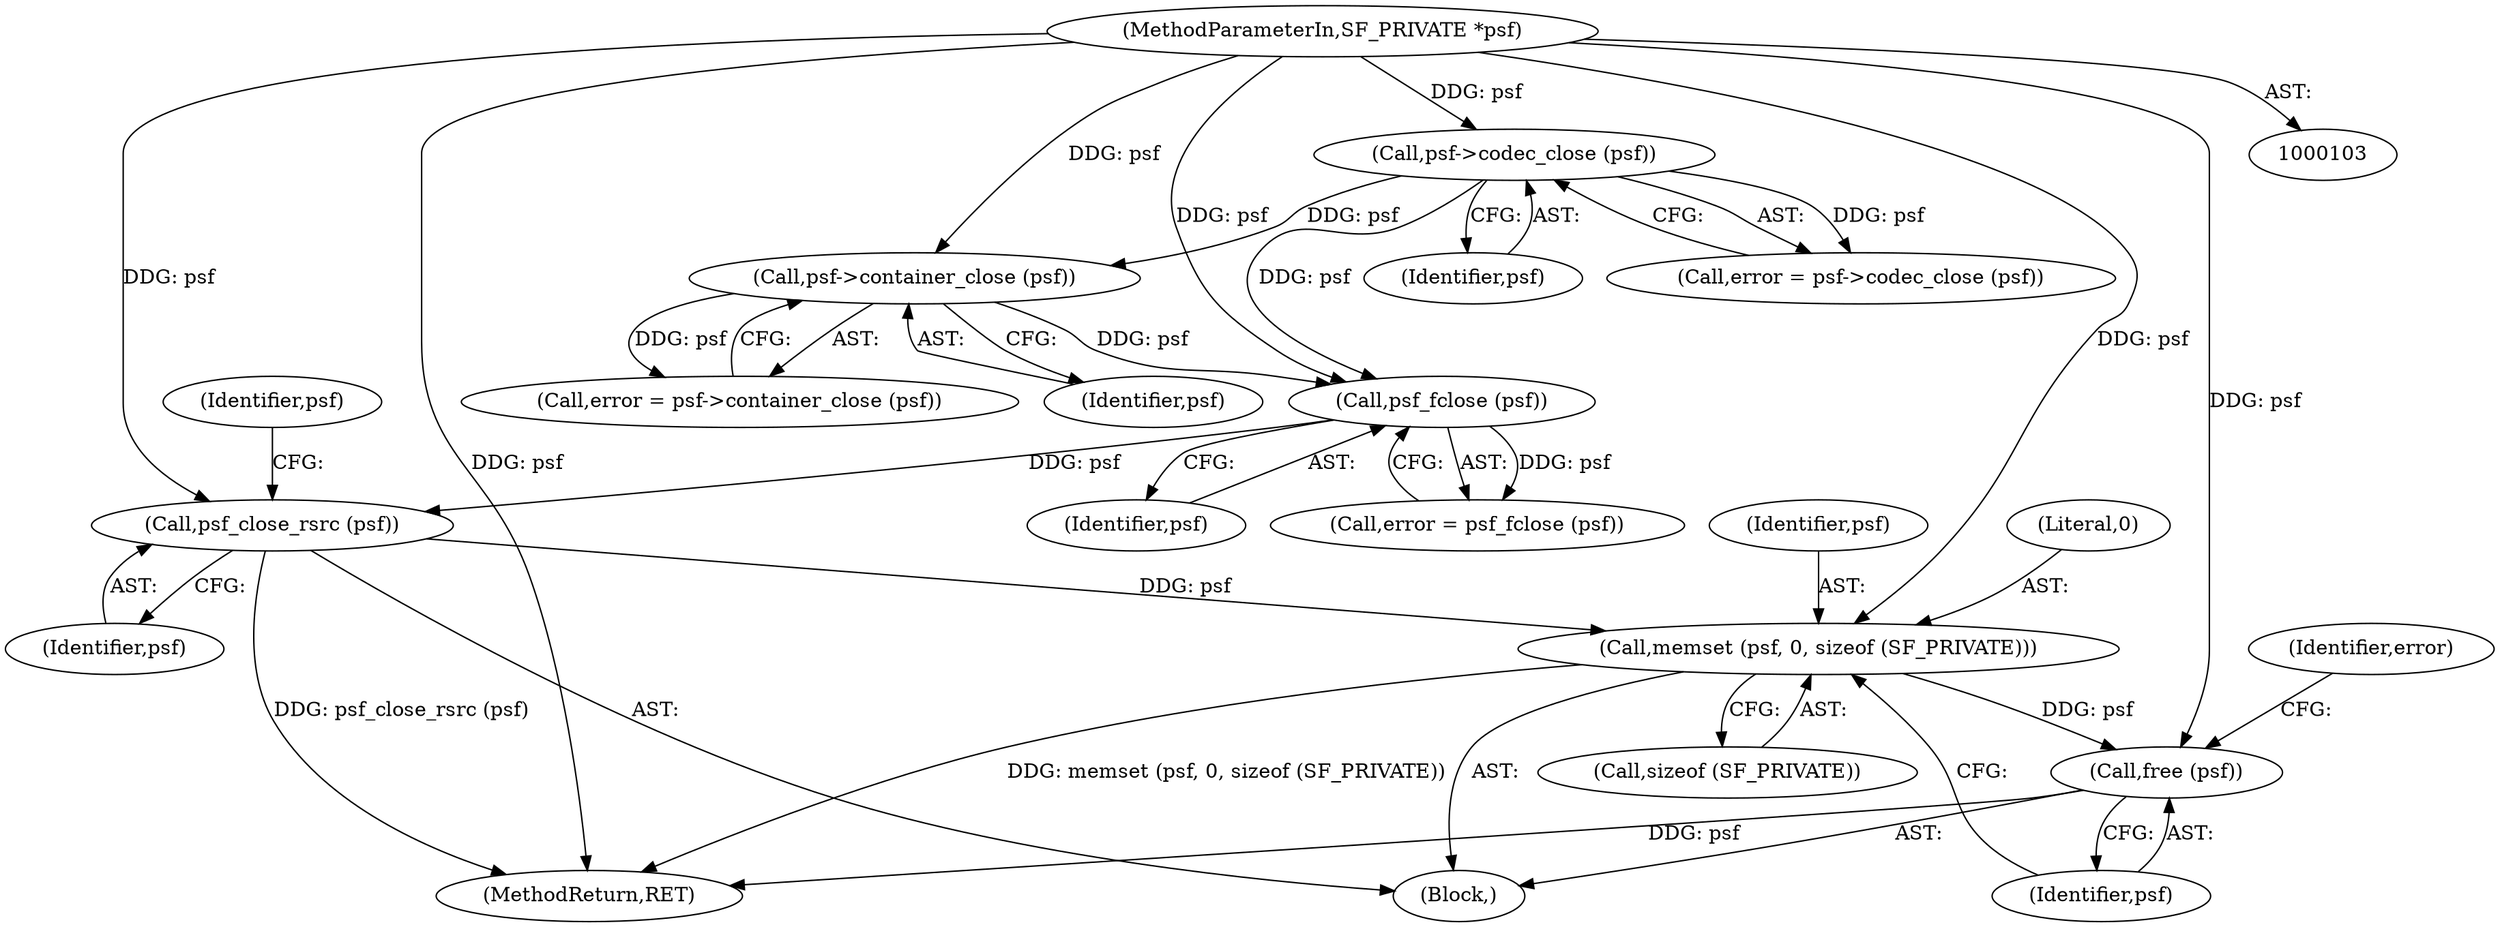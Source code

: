 digraph "0_libsndfile_708e996c87c5fae77b104ccfeb8f6db784c32074_18@API" {
"1000244" [label="(Call,memset (psf, 0, sizeof (SF_PRIVATE)))"];
"1000137" [label="(Call,psf_close_rsrc (psf))"];
"1000135" [label="(Call,psf_fclose (psf))"];
"1000131" [label="(Call,psf->container_close (psf))"];
"1000118" [label="(Call,psf->codec_close (psf))"];
"1000104" [label="(MethodParameterIn,SF_PRIVATE *psf)"];
"1000249" [label="(Call,free (psf))"];
"1000246" [label="(Literal,0)"];
"1000244" [label="(Call,memset (psf, 0, sizeof (SF_PRIVATE)))"];
"1000249" [label="(Call,free (psf))"];
"1000142" [label="(Identifier,psf)"];
"1000138" [label="(Identifier,psf)"];
"1000119" [label="(Identifier,psf)"];
"1000105" [label="(Block,)"];
"1000118" [label="(Call,psf->codec_close (psf))"];
"1000136" [label="(Identifier,psf)"];
"1000253" [label="(MethodReturn,RET)"];
"1000135" [label="(Call,psf_fclose (psf))"];
"1000129" [label="(Call,error = psf->container_close (psf))"];
"1000131" [label="(Call,psf->container_close (psf))"];
"1000133" [label="(Call,error = psf_fclose (psf))"];
"1000252" [label="(Identifier,error)"];
"1000104" [label="(MethodParameterIn,SF_PRIVATE *psf)"];
"1000132" [label="(Identifier,psf)"];
"1000116" [label="(Call,error = psf->codec_close (psf))"];
"1000137" [label="(Call,psf_close_rsrc (psf))"];
"1000247" [label="(Call,sizeof (SF_PRIVATE))"];
"1000250" [label="(Identifier,psf)"];
"1000245" [label="(Identifier,psf)"];
"1000244" -> "1000105"  [label="AST: "];
"1000244" -> "1000247"  [label="CFG: "];
"1000245" -> "1000244"  [label="AST: "];
"1000246" -> "1000244"  [label="AST: "];
"1000247" -> "1000244"  [label="AST: "];
"1000250" -> "1000244"  [label="CFG: "];
"1000244" -> "1000253"  [label="DDG: memset (psf, 0, sizeof (SF_PRIVATE))"];
"1000137" -> "1000244"  [label="DDG: psf"];
"1000104" -> "1000244"  [label="DDG: psf"];
"1000244" -> "1000249"  [label="DDG: psf"];
"1000137" -> "1000105"  [label="AST: "];
"1000137" -> "1000138"  [label="CFG: "];
"1000138" -> "1000137"  [label="AST: "];
"1000142" -> "1000137"  [label="CFG: "];
"1000137" -> "1000253"  [label="DDG: psf_close_rsrc (psf)"];
"1000135" -> "1000137"  [label="DDG: psf"];
"1000104" -> "1000137"  [label="DDG: psf"];
"1000135" -> "1000133"  [label="AST: "];
"1000135" -> "1000136"  [label="CFG: "];
"1000136" -> "1000135"  [label="AST: "];
"1000133" -> "1000135"  [label="CFG: "];
"1000135" -> "1000133"  [label="DDG: psf"];
"1000131" -> "1000135"  [label="DDG: psf"];
"1000118" -> "1000135"  [label="DDG: psf"];
"1000104" -> "1000135"  [label="DDG: psf"];
"1000131" -> "1000129"  [label="AST: "];
"1000131" -> "1000132"  [label="CFG: "];
"1000132" -> "1000131"  [label="AST: "];
"1000129" -> "1000131"  [label="CFG: "];
"1000131" -> "1000129"  [label="DDG: psf"];
"1000118" -> "1000131"  [label="DDG: psf"];
"1000104" -> "1000131"  [label="DDG: psf"];
"1000118" -> "1000116"  [label="AST: "];
"1000118" -> "1000119"  [label="CFG: "];
"1000119" -> "1000118"  [label="AST: "];
"1000116" -> "1000118"  [label="CFG: "];
"1000118" -> "1000116"  [label="DDG: psf"];
"1000104" -> "1000118"  [label="DDG: psf"];
"1000104" -> "1000103"  [label="AST: "];
"1000104" -> "1000253"  [label="DDG: psf"];
"1000104" -> "1000249"  [label="DDG: psf"];
"1000249" -> "1000105"  [label="AST: "];
"1000249" -> "1000250"  [label="CFG: "];
"1000250" -> "1000249"  [label="AST: "];
"1000252" -> "1000249"  [label="CFG: "];
"1000249" -> "1000253"  [label="DDG: psf"];
}
